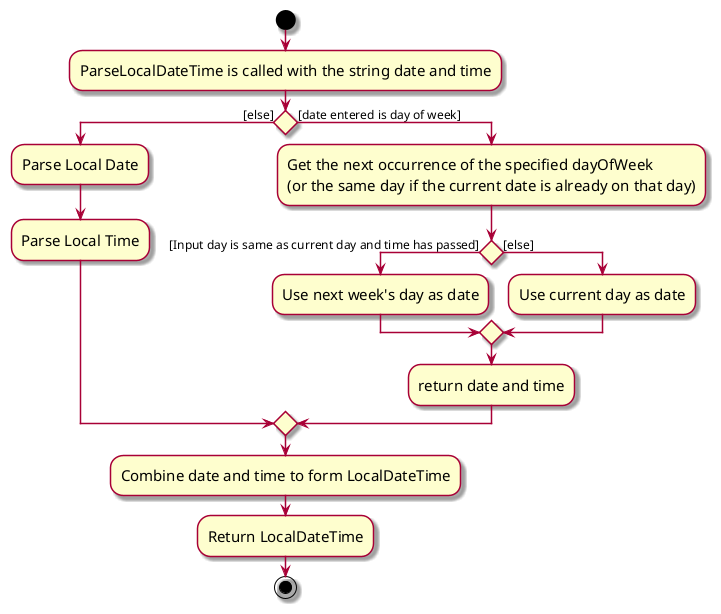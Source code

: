 @startuml
skin rose
skinparam ActivityFontSize 15
skinparam ArrowFontSize 12
start
:ParseLocalDateTime is called with the string date and time;


if () then ([else])
    :Parse Local Date;

    :Parse Local Time;
else ([date entered is day of week])
    :Get the next occurrence of the specified dayOfWeek
    (or the same day if the current date is already on that day);
    if() then ([Input day is same as current day and time has passed])
    :Use next week's day as date;
    else([else])
    :Use current day as date;
    endif
    :return date and time;


endif
:Combine date and time to form LocalDateTime;
:Return LocalDateTime;

stop
@enduml
